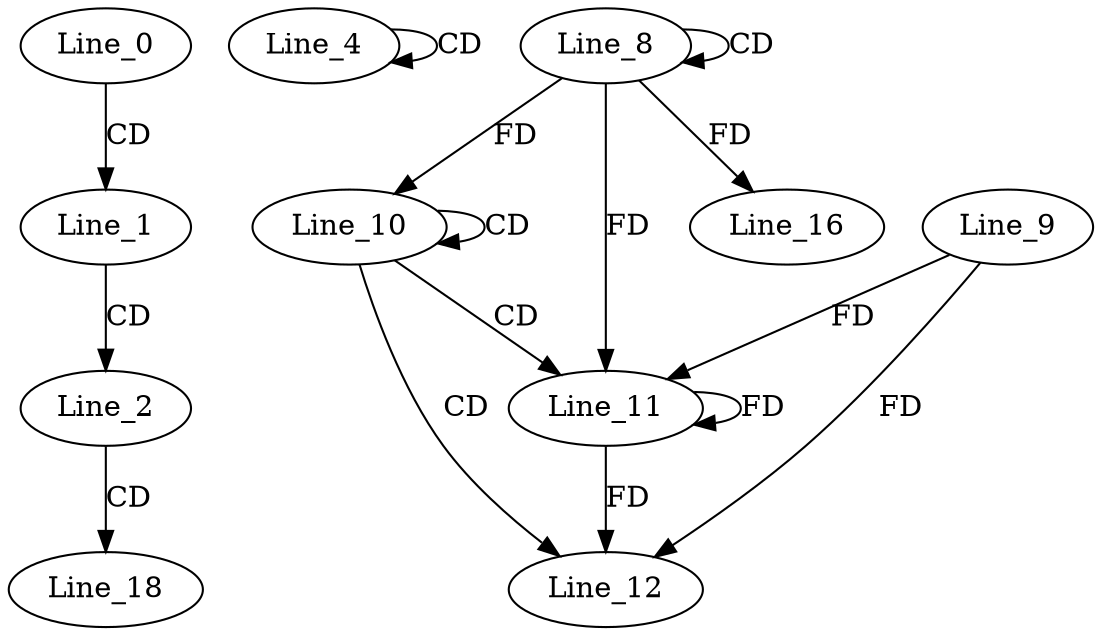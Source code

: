 digraph G {
  Line_0;
  Line_1;
  Line_2;
  Line_4;
  Line_4;
  Line_8;
  Line_8;
  Line_10;
  Line_10;
  Line_11;
  Line_9;
  Line_11;
  Line_12;
  Line_12;
  Line_16;
  Line_16;
  Line_18;
  Line_0 -> Line_1 [ label="CD" ];
  Line_1 -> Line_2 [ label="CD" ];
  Line_4 -> Line_4 [ label="CD" ];
  Line_8 -> Line_8 [ label="CD" ];
  Line_10 -> Line_10 [ label="CD" ];
  Line_8 -> Line_10 [ label="FD" ];
  Line_10 -> Line_11 [ label="CD" ];
  Line_11 -> Line_11 [ label="FD" ];
  Line_9 -> Line_11 [ label="FD" ];
  Line_8 -> Line_11 [ label="FD" ];
  Line_10 -> Line_12 [ label="CD" ];
  Line_11 -> Line_12 [ label="FD" ];
  Line_9 -> Line_12 [ label="FD" ];
  Line_8 -> Line_16 [ label="FD" ];
  Line_2 -> Line_18 [ label="CD" ];
}
